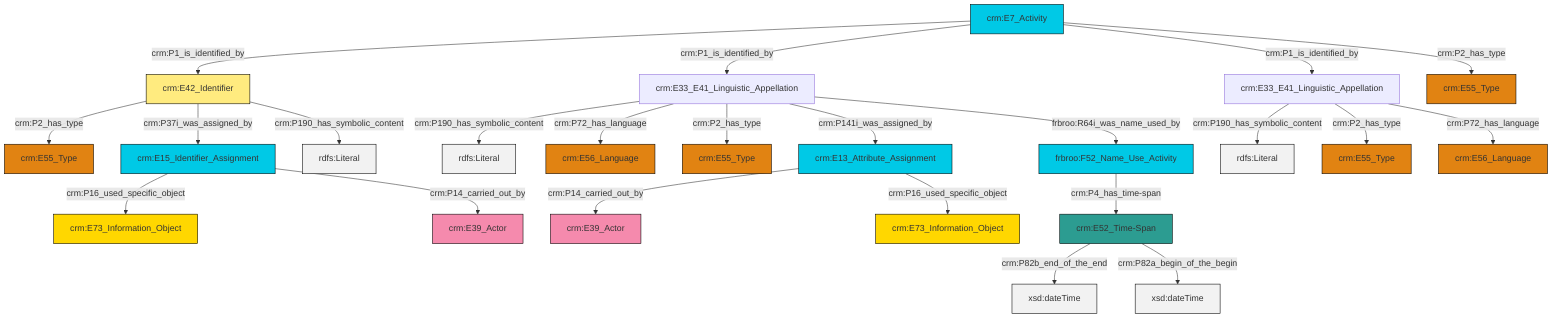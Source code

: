 graph TD
classDef Literal fill:#f2f2f2,stroke:#000000;
classDef CRM_Entity fill:#FFFFFF,stroke:#000000;
classDef Temporal_Entity fill:#00C9E6, stroke:#000000;
classDef Type fill:#E18312, stroke:#000000;
classDef Time-Span fill:#2C9C91, stroke:#000000;
classDef Appellation fill:#FFEB7F, stroke:#000000;
classDef Place fill:#008836, stroke:#000000;
classDef Persistent_Item fill:#B266B2, stroke:#000000;
classDef Conceptual_Object fill:#FFD700, stroke:#000000;
classDef Physical_Thing fill:#D2B48C, stroke:#000000;
classDef Actor fill:#f58aad, stroke:#000000;
classDef PC_Classes fill:#4ce600, stroke:#000000;
classDef Multi fill:#cccccc,stroke:#000000;

0["crm:E13_Attribute_Assignment"]:::Temporal_Entity -->|crm:P14_carried_out_by| 1["crm:E39_Actor"]:::Actor
2["crm:E7_Activity"]:::Temporal_Entity -->|crm:P1_is_identified_by| 3["crm:E42_Identifier"]:::Appellation
2["crm:E7_Activity"]:::Temporal_Entity -->|crm:P1_is_identified_by| 5["crm:E33_E41_Linguistic_Appellation"]:::Default
6["frbroo:F52_Name_Use_Activity"]:::Temporal_Entity -->|crm:P4_has_time-span| 10["crm:E52_Time-Span"]:::Time-Span
11["crm:E15_Identifier_Assignment"]:::Temporal_Entity -->|crm:P16_used_specific_object| 12["crm:E73_Information_Object"]:::Conceptual_Object
0["crm:E13_Attribute_Assignment"]:::Temporal_Entity -->|crm:P16_used_specific_object| 8["crm:E73_Information_Object"]:::Conceptual_Object
5["crm:E33_E41_Linguistic_Appellation"]:::Default -->|crm:P190_has_symbolic_content| 14[rdfs:Literal]:::Literal
3["crm:E42_Identifier"]:::Appellation -->|crm:P2_has_type| 15["crm:E55_Type"]:::Type
5["crm:E33_E41_Linguistic_Appellation"]:::Default -->|crm:P72_has_language| 17["crm:E56_Language"]:::Type
18["crm:E33_E41_Linguistic_Appellation"]:::Default -->|crm:P190_has_symbolic_content| 19[rdfs:Literal]:::Literal
18["crm:E33_E41_Linguistic_Appellation"]:::Default -->|crm:P2_has_type| 21["crm:E55_Type"]:::Type
3["crm:E42_Identifier"]:::Appellation -->|crm:P37i_was_assigned_by| 11["crm:E15_Identifier_Assignment"]:::Temporal_Entity
10["crm:E52_Time-Span"]:::Time-Span -->|crm:P82b_end_of_the_end| 22[xsd:dateTime]:::Literal
11["crm:E15_Identifier_Assignment"]:::Temporal_Entity -->|crm:P14_carried_out_by| 25["crm:E39_Actor"]:::Actor
18["crm:E33_E41_Linguistic_Appellation"]:::Default -->|crm:P72_has_language| 26["crm:E56_Language"]:::Type
5["crm:E33_E41_Linguistic_Appellation"]:::Default -->|crm:P2_has_type| 23["crm:E55_Type"]:::Type
2["crm:E7_Activity"]:::Temporal_Entity -->|crm:P1_is_identified_by| 18["crm:E33_E41_Linguistic_Appellation"]:::Default
5["crm:E33_E41_Linguistic_Appellation"]:::Default -->|crm:P141i_was_assigned_by| 0["crm:E13_Attribute_Assignment"]:::Temporal_Entity
5["crm:E33_E41_Linguistic_Appellation"]:::Default -->|frbroo:R64i_was_name_used_by| 6["frbroo:F52_Name_Use_Activity"]:::Temporal_Entity
10["crm:E52_Time-Span"]:::Time-Span -->|crm:P82a_begin_of_the_begin| 33[xsd:dateTime]:::Literal
3["crm:E42_Identifier"]:::Appellation -->|crm:P190_has_symbolic_content| 38[rdfs:Literal]:::Literal
2["crm:E7_Activity"]:::Temporal_Entity -->|crm:P2_has_type| 40["crm:E55_Type"]:::Type